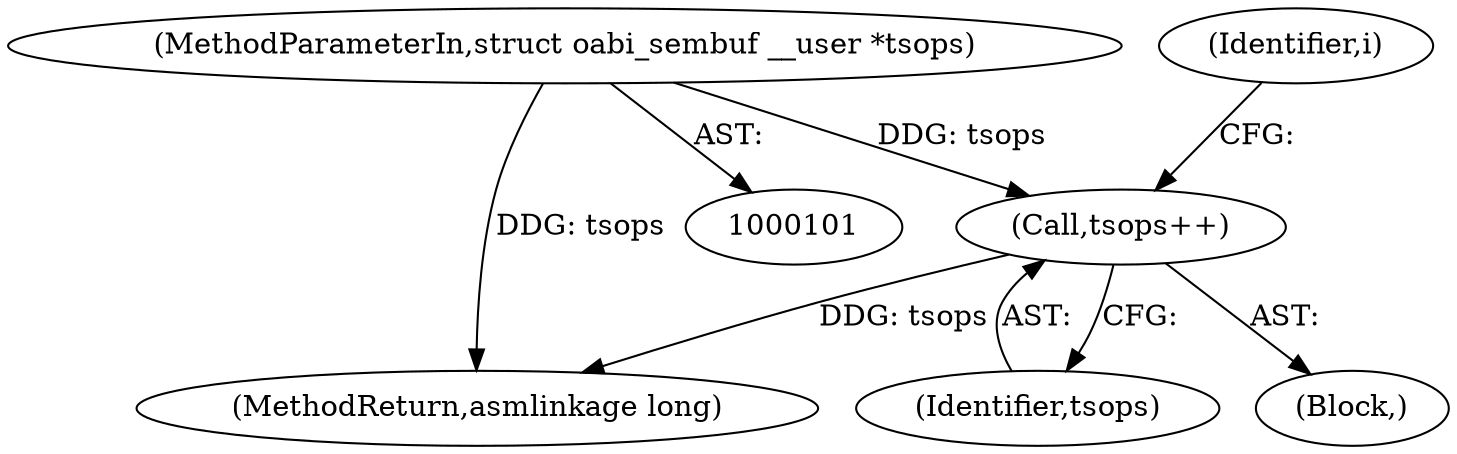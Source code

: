 digraph "0_linux_0f22072ab50cac7983f9660d33974b45184da4f9@pointer" {
"1000103" [label="(MethodParameterIn,struct oabi_sembuf __user *tsops)"];
"1000179" [label="(Call,tsops++)"];
"1000180" [label="(Identifier,tsops)"];
"1000144" [label="(Identifier,i)"];
"1000225" [label="(MethodReturn,asmlinkage long)"];
"1000103" [label="(MethodParameterIn,struct oabi_sembuf __user *tsops)"];
"1000145" [label="(Block,)"];
"1000179" [label="(Call,tsops++)"];
"1000103" -> "1000101"  [label="AST: "];
"1000103" -> "1000225"  [label="DDG: tsops"];
"1000103" -> "1000179"  [label="DDG: tsops"];
"1000179" -> "1000145"  [label="AST: "];
"1000179" -> "1000180"  [label="CFG: "];
"1000180" -> "1000179"  [label="AST: "];
"1000144" -> "1000179"  [label="CFG: "];
"1000179" -> "1000225"  [label="DDG: tsops"];
}
